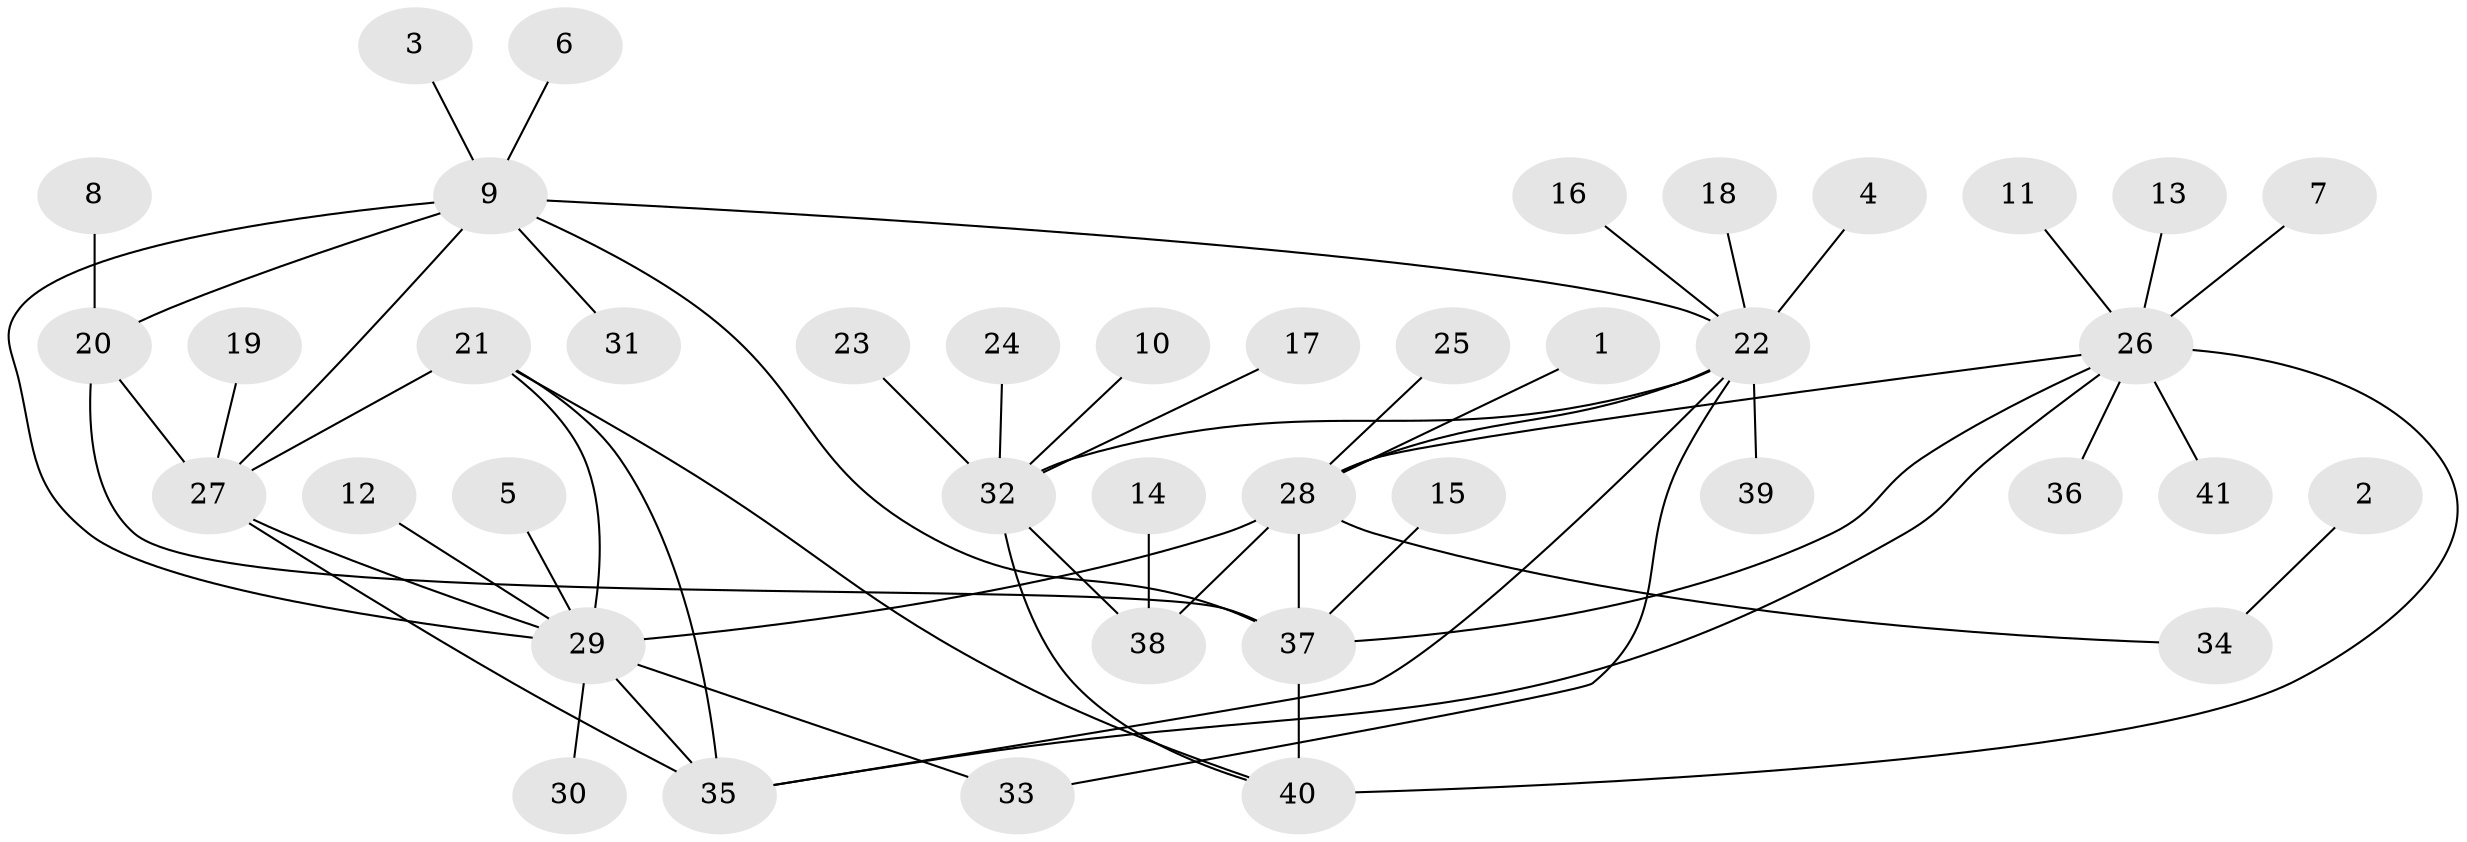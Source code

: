 // original degree distribution, {6: 0.06097560975609756, 11: 0.012195121951219513, 7: 0.06097560975609756, 5: 0.036585365853658534, 4: 0.06097560975609756, 8: 0.012195121951219513, 12: 0.012195121951219513, 10: 0.012195121951219513, 3: 0.036585365853658534, 1: 0.5853658536585366, 2: 0.10975609756097561}
// Generated by graph-tools (version 1.1) at 2025/50/03/09/25 03:50:38]
// undirected, 41 vertices, 56 edges
graph export_dot {
graph [start="1"]
  node [color=gray90,style=filled];
  1;
  2;
  3;
  4;
  5;
  6;
  7;
  8;
  9;
  10;
  11;
  12;
  13;
  14;
  15;
  16;
  17;
  18;
  19;
  20;
  21;
  22;
  23;
  24;
  25;
  26;
  27;
  28;
  29;
  30;
  31;
  32;
  33;
  34;
  35;
  36;
  37;
  38;
  39;
  40;
  41;
  1 -- 28 [weight=1.0];
  2 -- 34 [weight=1.0];
  3 -- 9 [weight=1.0];
  4 -- 22 [weight=1.0];
  5 -- 29 [weight=1.0];
  6 -- 9 [weight=1.0];
  7 -- 26 [weight=1.0];
  8 -- 20 [weight=1.0];
  9 -- 20 [weight=2.0];
  9 -- 22 [weight=1.0];
  9 -- 27 [weight=1.0];
  9 -- 29 [weight=1.0];
  9 -- 31 [weight=1.0];
  9 -- 37 [weight=2.0];
  10 -- 32 [weight=1.0];
  11 -- 26 [weight=1.0];
  12 -- 29 [weight=1.0];
  13 -- 26 [weight=1.0];
  14 -- 38 [weight=1.0];
  15 -- 37 [weight=1.0];
  16 -- 22 [weight=1.0];
  17 -- 32 [weight=1.0];
  18 -- 22 [weight=1.0];
  19 -- 27 [weight=1.0];
  20 -- 27 [weight=1.0];
  20 -- 37 [weight=1.0];
  21 -- 27 [weight=1.0];
  21 -- 29 [weight=1.0];
  21 -- 35 [weight=1.0];
  21 -- 40 [weight=1.0];
  22 -- 28 [weight=1.0];
  22 -- 32 [weight=3.0];
  22 -- 33 [weight=1.0];
  22 -- 35 [weight=1.0];
  22 -- 39 [weight=1.0];
  23 -- 32 [weight=1.0];
  24 -- 32 [weight=1.0];
  25 -- 28 [weight=1.0];
  26 -- 28 [weight=1.0];
  26 -- 35 [weight=1.0];
  26 -- 36 [weight=1.0];
  26 -- 37 [weight=1.0];
  26 -- 40 [weight=2.0];
  26 -- 41 [weight=1.0];
  27 -- 29 [weight=1.0];
  27 -- 35 [weight=1.0];
  28 -- 29 [weight=3.0];
  28 -- 34 [weight=1.0];
  28 -- 37 [weight=1.0];
  28 -- 38 [weight=1.0];
  29 -- 30 [weight=1.0];
  29 -- 33 [weight=1.0];
  29 -- 35 [weight=1.0];
  32 -- 38 [weight=1.0];
  32 -- 40 [weight=1.0];
  37 -- 40 [weight=2.0];
}
